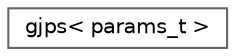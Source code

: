 digraph "Graphical Class Hierarchy"
{
 // LATEX_PDF_SIZE
  bgcolor="transparent";
  edge [fontname=Helvetica,fontsize=10,labelfontname=Helvetica,labelfontsize=10];
  node [fontname=Helvetica,fontsize=10,shape=box,height=0.2,width=0.4];
  rankdir="LR";
  Node0 [id="Node000000",label="gjps\< params_t \>",height=0.2,width=0.4,color="grey40", fillcolor="white", style="filled",URL="$df/d4e/structchdr_1_1solvers_1_1gjps.html",tooltip="Graveyard-optimised variant of the jump-point search algorithm."];
}
